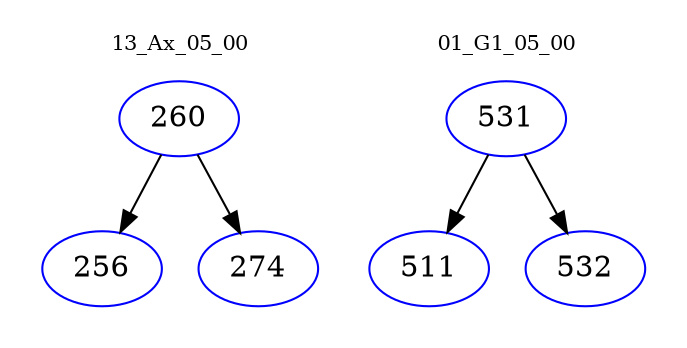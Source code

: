 digraph{
subgraph cluster_0 {
color = white
label = "13_Ax_05_00";
fontsize=10;
T0_260 [label="260", color="blue"]
T0_260 -> T0_256 [color="black"]
T0_256 [label="256", color="blue"]
T0_260 -> T0_274 [color="black"]
T0_274 [label="274", color="blue"]
}
subgraph cluster_1 {
color = white
label = "01_G1_05_00";
fontsize=10;
T1_531 [label="531", color="blue"]
T1_531 -> T1_511 [color="black"]
T1_511 [label="511", color="blue"]
T1_531 -> T1_532 [color="black"]
T1_532 [label="532", color="blue"]
}
}
